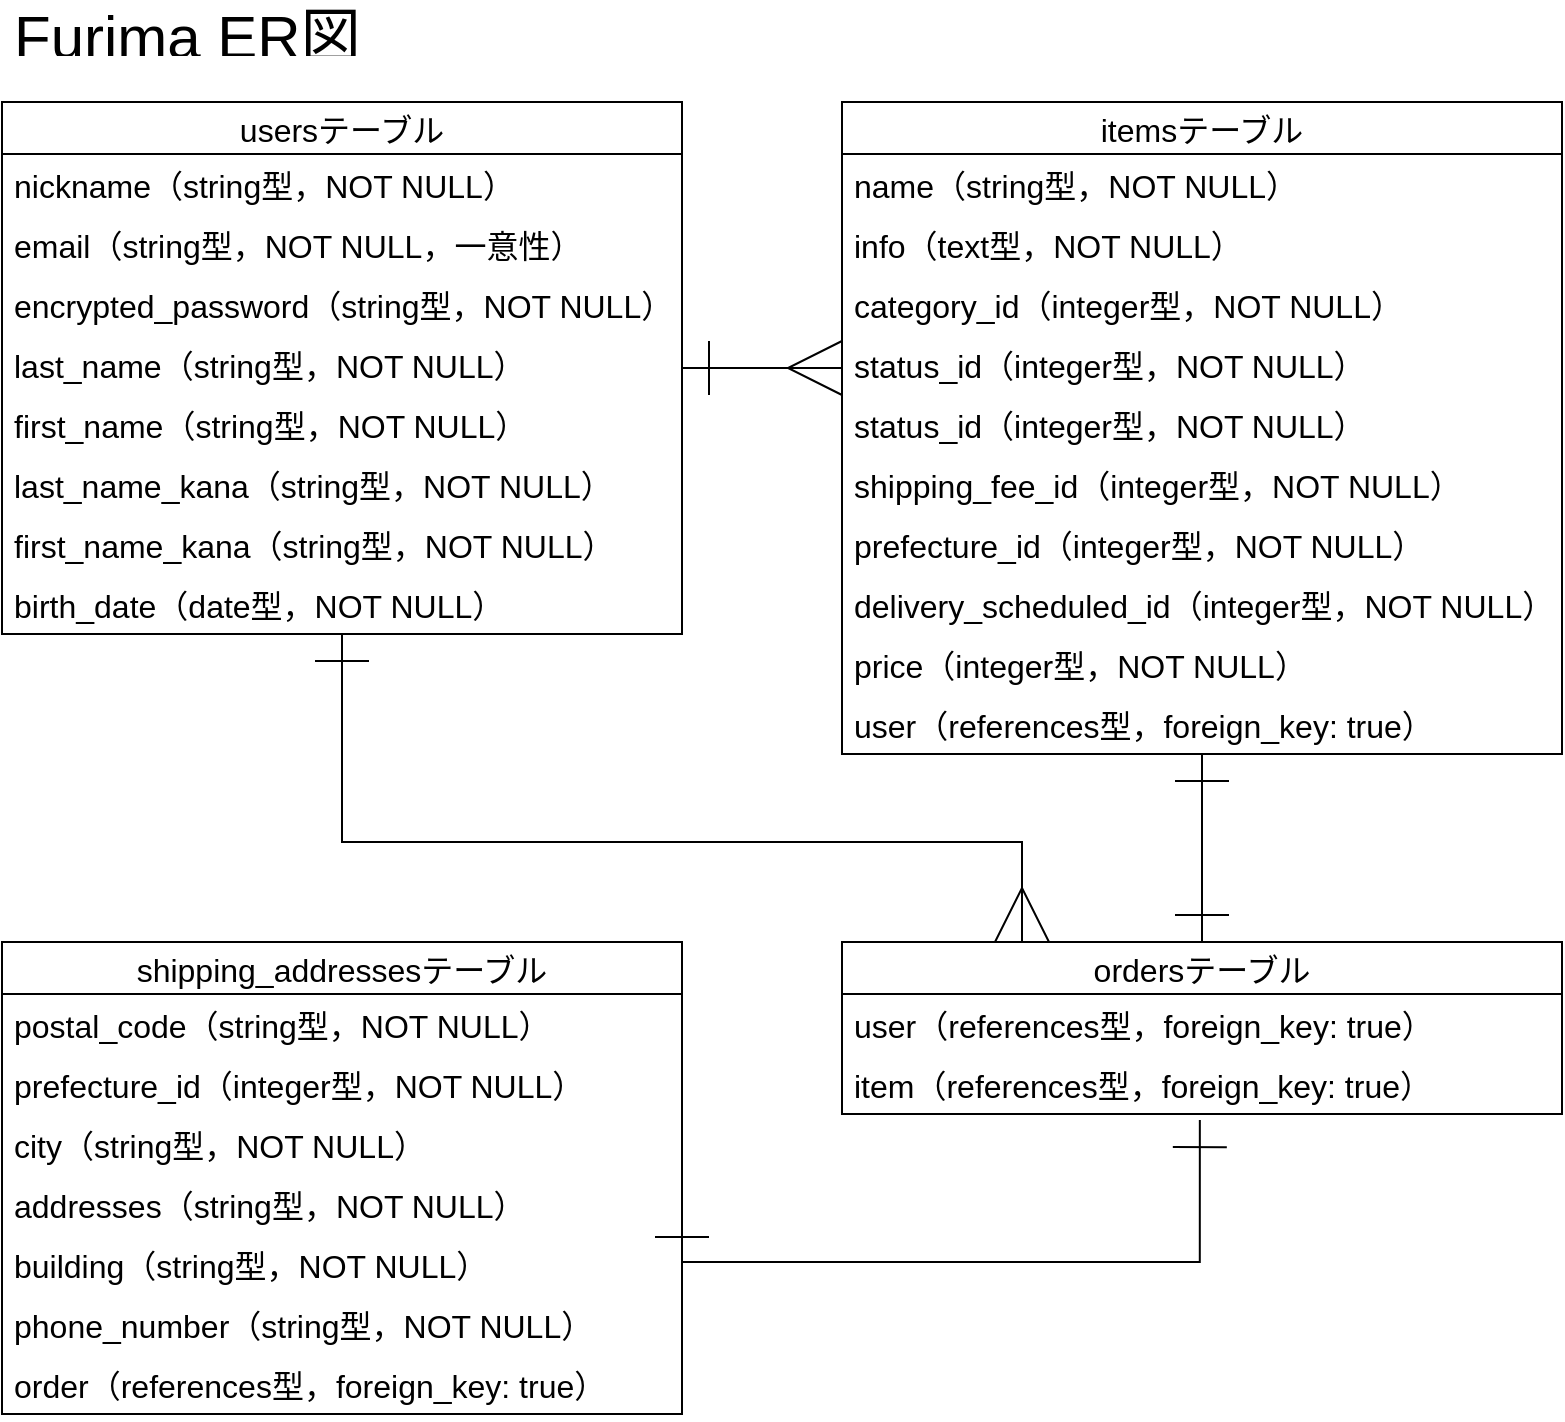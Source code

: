 <mxfile>
    <diagram id="oCNi10E8K2dvA-WStysr" name="ページ1">
        <mxGraphModel dx="827" dy="738" grid="1" gridSize="10" guides="1" tooltips="1" connect="1" arrows="1" fold="1" page="1" pageScale="1" pageWidth="827" pageHeight="1169" math="0" shadow="0">
            <root>
                <mxCell id="0"/>
                <mxCell id="1" parent="0"/>
                <mxCell id="46" value="" style="edgeStyle=orthogonalEdgeStyle;rounded=0;orthogonalLoop=1;jettySize=auto;html=1;startArrow=ERone;startFill=0;endArrow=ERmany;endFill=0;endSize=25;startSize=25;" edge="1" parent="1" source="23" target="37">
                    <mxGeometry relative="1" as="geometry">
                        <Array as="points">
                            <mxPoint x="490" y="193"/>
                            <mxPoint x="490" y="193"/>
                        </Array>
                    </mxGeometry>
                </mxCell>
                <mxCell id="79" value="" style="edgeStyle=orthogonalEdgeStyle;rounded=0;orthogonalLoop=1;jettySize=auto;html=1;fontSize=16;startArrow=ERone;startFill=0;endArrow=ERmany;endFill=0;entryX=0.25;entryY=0;entryDx=0;entryDy=0;endSize=25;startSize=25;" edge="1" parent="1" source="23" target="53">
                    <mxGeometry relative="1" as="geometry">
                        <mxPoint x="540" y="420" as="targetPoint"/>
                        <Array as="points">
                            <mxPoint x="190" y="430"/>
                            <mxPoint x="530" y="430"/>
                        </Array>
                    </mxGeometry>
                </mxCell>
                <mxCell id="23" value="usersテーブル" style="swimlane;fontStyle=0;childLayout=stackLayout;horizontal=1;startSize=26;horizontalStack=0;resizeParent=1;resizeParentMax=0;resizeLast=0;collapsible=1;marginBottom=0;align=center;fontSize=16;" vertex="1" parent="1">
                    <mxGeometry x="20" y="60" width="340" height="266" as="geometry"/>
                </mxCell>
                <mxCell id="24" value="nickname（string型，NOT NULL）" style="text;strokeColor=none;fillColor=none;spacingLeft=4;spacingRight=4;overflow=hidden;rotatable=0;points=[[0,0.5],[1,0.5]];portConstraint=eastwest;fontSize=16;" vertex="1" parent="23">
                    <mxGeometry y="26" width="340" height="30" as="geometry"/>
                </mxCell>
                <mxCell id="27" value="email（string型，NOT NULL，一意性）" style="text;strokeColor=none;fillColor=none;spacingLeft=4;spacingRight=4;overflow=hidden;rotatable=0;points=[[0,0.5],[1,0.5]];portConstraint=eastwest;fontSize=16;" vertex="1" parent="23">
                    <mxGeometry y="56" width="340" height="30" as="geometry"/>
                </mxCell>
                <mxCell id="28" value="encrypted_password（string型，NOT NULL）" style="text;strokeColor=none;fillColor=none;spacingLeft=4;spacingRight=4;overflow=hidden;rotatable=0;points=[[0,0.5],[1,0.5]];portConstraint=eastwest;fontSize=16;" vertex="1" parent="23">
                    <mxGeometry y="86" width="340" height="30" as="geometry"/>
                </mxCell>
                <mxCell id="29" value="last_name（string型，NOT NULL）" style="text;strokeColor=none;fillColor=none;spacingLeft=4;spacingRight=4;overflow=hidden;rotatable=0;points=[[0,0.5],[1,0.5]];portConstraint=eastwest;fontSize=16;" vertex="1" parent="23">
                    <mxGeometry y="116" width="340" height="30" as="geometry"/>
                </mxCell>
                <mxCell id="31" value="first_name（string型，NOT NULL）" style="text;strokeColor=none;fillColor=none;spacingLeft=4;spacingRight=4;overflow=hidden;rotatable=0;points=[[0,0.5],[1,0.5]];portConstraint=eastwest;fontSize=16;" vertex="1" parent="23">
                    <mxGeometry y="146" width="340" height="30" as="geometry"/>
                </mxCell>
                <mxCell id="30" value="last_name_kana（string型，NOT NULL）" style="text;strokeColor=none;fillColor=none;spacingLeft=4;spacingRight=4;overflow=hidden;rotatable=0;points=[[0,0.5],[1,0.5]];portConstraint=eastwest;fontSize=16;" vertex="1" parent="23">
                    <mxGeometry y="176" width="340" height="30" as="geometry"/>
                </mxCell>
                <mxCell id="32" value="first_name_kana（string型，NOT NULL）" style="text;strokeColor=none;fillColor=none;spacingLeft=4;spacingRight=4;overflow=hidden;rotatable=0;points=[[0,0.5],[1,0.5]];portConstraint=eastwest;fontSize=16;" vertex="1" parent="23">
                    <mxGeometry y="206" width="340" height="30" as="geometry"/>
                </mxCell>
                <mxCell id="33" value="birth_date（date型，NOT NULL）" style="text;strokeColor=none;fillColor=none;spacingLeft=4;spacingRight=4;overflow=hidden;rotatable=0;points=[[0,0.5],[1,0.5]];portConstraint=eastwest;fontSize=16;" vertex="1" parent="23">
                    <mxGeometry y="236" width="340" height="30" as="geometry"/>
                </mxCell>
                <mxCell id="63" value="" style="edgeStyle=orthogonalEdgeStyle;rounded=0;orthogonalLoop=1;jettySize=auto;html=1;fontSize=16;startArrow=ERone;startFill=0;endArrow=ERone;endFill=0;endSize=25;startSize=25;" edge="1" parent="1" source="37" target="53">
                    <mxGeometry relative="1" as="geometry"/>
                </mxCell>
                <mxCell id="37" value="itemsテーブル" style="swimlane;fontStyle=0;childLayout=stackLayout;horizontal=1;startSize=26;horizontalStack=0;resizeParent=1;resizeParentMax=0;resizeLast=0;collapsible=1;marginBottom=0;align=center;fontSize=16;" vertex="1" parent="1">
                    <mxGeometry x="440" y="60" width="360" height="326" as="geometry"/>
                </mxCell>
                <mxCell id="38" value="name（string型，NOT NULL）" style="text;strokeColor=none;fillColor=none;spacingLeft=4;spacingRight=4;overflow=hidden;rotatable=0;points=[[0,0.5],[1,0.5]];portConstraint=eastwest;fontSize=16;" vertex="1" parent="37">
                    <mxGeometry y="26" width="360" height="30" as="geometry"/>
                </mxCell>
                <mxCell id="39" value="info（text型，NOT NULL）" style="text;strokeColor=none;fillColor=none;spacingLeft=4;spacingRight=4;overflow=hidden;rotatable=0;points=[[0,0.5],[1,0.5]];portConstraint=eastwest;fontSize=16;" vertex="1" parent="37">
                    <mxGeometry y="56" width="360" height="30" as="geometry"/>
                </mxCell>
                <mxCell id="40" value="category_id（integer型，NOT NULL）" style="text;strokeColor=none;fillColor=none;spacingLeft=4;spacingRight=4;overflow=hidden;rotatable=0;points=[[0,0.5],[1,0.5]];portConstraint=eastwest;fontSize=16;" vertex="1" parent="37">
                    <mxGeometry y="86" width="360" height="30" as="geometry"/>
                </mxCell>
                <mxCell id="124" value="status_id（integer型，NOT NULL）" style="text;strokeColor=none;fillColor=none;spacingLeft=4;spacingRight=4;overflow=hidden;rotatable=0;points=[[0,0.5],[1,0.5]];portConstraint=eastwest;fontSize=16;" vertex="1" parent="37">
                    <mxGeometry y="116" width="360" height="30" as="geometry"/>
                </mxCell>
                <mxCell id="47" value="status_id（integer型，NOT NULL）" style="text;strokeColor=none;fillColor=none;spacingLeft=4;spacingRight=4;overflow=hidden;rotatable=0;points=[[0,0.5],[1,0.5]];portConstraint=eastwest;fontSize=16;" vertex="1" parent="37">
                    <mxGeometry y="146" width="360" height="30" as="geometry"/>
                </mxCell>
                <mxCell id="48" value="shipping_fee_id（integer型，NOT NULL）" style="text;strokeColor=none;fillColor=none;spacingLeft=4;spacingRight=4;overflow=hidden;rotatable=0;points=[[0,0.5],[1,0.5]];portConstraint=eastwest;fontSize=16;" vertex="1" parent="37">
                    <mxGeometry y="176" width="360" height="30" as="geometry"/>
                </mxCell>
                <mxCell id="49" value="prefecture_id（integer型，NOT NULL）" style="text;strokeColor=none;fillColor=none;spacingLeft=4;spacingRight=4;overflow=hidden;rotatable=0;points=[[0,0.5],[1,0.5]];portConstraint=eastwest;fontSize=16;" vertex="1" parent="37">
                    <mxGeometry y="206" width="360" height="30" as="geometry"/>
                </mxCell>
                <mxCell id="50" value="delivery_scheduled_id（integer型，NOT NULL）" style="text;strokeColor=none;fillColor=none;spacingLeft=4;spacingRight=4;overflow=hidden;rotatable=0;points=[[0,0.5],[1,0.5]];portConstraint=eastwest;fontSize=16;" vertex="1" parent="37">
                    <mxGeometry y="236" width="360" height="30" as="geometry"/>
                </mxCell>
                <mxCell id="51" value="price（integer型，NOT NULL）" style="text;strokeColor=none;fillColor=none;spacingLeft=4;spacingRight=4;overflow=hidden;rotatable=0;points=[[0,0.5],[1,0.5]];portConstraint=eastwest;fontSize=16;" vertex="1" parent="37">
                    <mxGeometry y="266" width="360" height="30" as="geometry"/>
                </mxCell>
                <mxCell id="52" value="user（references型，foreign_key: true）" style="text;strokeColor=none;fillColor=none;spacingLeft=4;spacingRight=4;overflow=hidden;rotatable=0;points=[[0,0.5],[1,0.5]];portConstraint=eastwest;fontSize=16;" vertex="1" parent="37">
                    <mxGeometry y="296" width="360" height="30" as="geometry"/>
                </mxCell>
                <mxCell id="69" value="" style="edgeStyle=orthogonalEdgeStyle;rounded=0;orthogonalLoop=1;jettySize=auto;html=1;fontSize=16;startArrow=ERone;startFill=0;endArrow=ERone;endFill=0;endSize=25;startSize=25;entryX=1;entryY=0.5;entryDx=0;entryDy=0;exitX=0.497;exitY=1.102;exitDx=0;exitDy=0;exitPerimeter=0;" edge="1" parent="1" source="64" target="86">
                    <mxGeometry relative="1" as="geometry">
                        <mxPoint x="390" y="523" as="targetPoint"/>
                        <Array as="points">
                            <mxPoint x="619" y="640"/>
                            <mxPoint x="360" y="640"/>
                        </Array>
                    </mxGeometry>
                </mxCell>
                <mxCell id="53" value="ordersテーブル" style="swimlane;fontStyle=0;childLayout=stackLayout;horizontal=1;startSize=26;horizontalStack=0;resizeParent=1;resizeParentMax=0;resizeLast=0;collapsible=1;marginBottom=0;align=center;fontSize=16;" vertex="1" parent="1">
                    <mxGeometry x="440" y="480" width="360" height="86" as="geometry"/>
                </mxCell>
                <mxCell id="62" value="user（references型，foreign_key: true）" style="text;strokeColor=none;fillColor=none;spacingLeft=4;spacingRight=4;overflow=hidden;rotatable=0;points=[[0,0.5],[1,0.5]];portConstraint=eastwest;fontSize=16;" vertex="1" parent="53">
                    <mxGeometry y="26" width="360" height="30" as="geometry"/>
                </mxCell>
                <mxCell id="64" value="item（references型，foreign_key: true）" style="text;strokeColor=none;fillColor=none;spacingLeft=4;spacingRight=4;overflow=hidden;rotatable=0;points=[[0,0.5],[1,0.5]];portConstraint=eastwest;fontSize=16;" vertex="1" parent="53">
                    <mxGeometry y="56" width="360" height="30" as="geometry"/>
                </mxCell>
                <mxCell id="66" value="shipping_addressesテーブル" style="swimlane;fontStyle=0;childLayout=stackLayout;horizontal=1;startSize=26;horizontalStack=0;resizeParent=1;resizeParentMax=0;resizeLast=0;collapsible=1;marginBottom=0;align=center;fontSize=16;" vertex="1" parent="1">
                    <mxGeometry x="20" y="480" width="340" height="236" as="geometry"/>
                </mxCell>
                <mxCell id="82" value="postal_code（string型，NOT NULL）" style="text;strokeColor=none;fillColor=none;spacingLeft=4;spacingRight=4;overflow=hidden;rotatable=0;points=[[0,0.5],[1,0.5]];portConstraint=eastwest;fontSize=16;" vertex="1" parent="66">
                    <mxGeometry y="26" width="340" height="30" as="geometry"/>
                </mxCell>
                <mxCell id="84" value="prefecture_id（integer型，NOT NULL）" style="text;strokeColor=none;fillColor=none;spacingLeft=4;spacingRight=4;overflow=hidden;rotatable=0;points=[[0,0.5],[1,0.5]];portConstraint=eastwest;fontSize=16;" vertex="1" parent="66">
                    <mxGeometry y="56" width="340" height="30" as="geometry"/>
                </mxCell>
                <mxCell id="83" value="city（string型，NOT NULL）" style="text;strokeColor=none;fillColor=none;spacingLeft=4;spacingRight=4;overflow=hidden;rotatable=0;points=[[0,0.5],[1,0.5]];portConstraint=eastwest;fontSize=16;" vertex="1" parent="66">
                    <mxGeometry y="86" width="340" height="30" as="geometry"/>
                </mxCell>
                <mxCell id="67" value="addresses（string型，NOT NULL）" style="text;strokeColor=none;fillColor=none;spacingLeft=4;spacingRight=4;overflow=hidden;rotatable=0;points=[[0,0.5],[1,0.5]];portConstraint=eastwest;fontSize=16;" vertex="1" parent="66">
                    <mxGeometry y="116" width="340" height="30" as="geometry"/>
                </mxCell>
                <mxCell id="86" value="building（string型，NOT NULL）" style="text;strokeColor=none;fillColor=none;spacingLeft=4;spacingRight=4;overflow=hidden;rotatable=0;points=[[0,0.5],[1,0.5]];portConstraint=eastwest;fontSize=16;" vertex="1" parent="66">
                    <mxGeometry y="146" width="340" height="30" as="geometry"/>
                </mxCell>
                <mxCell id="85" value="phone_number（string型，NOT NULL）" style="text;strokeColor=none;fillColor=none;spacingLeft=4;spacingRight=4;overflow=hidden;rotatable=0;points=[[0,0.5],[1,0.5]];portConstraint=eastwest;fontSize=16;" vertex="1" parent="66">
                    <mxGeometry y="176" width="340" height="30" as="geometry"/>
                </mxCell>
                <mxCell id="68" value="order（references型，foreign_key: true）" style="text;strokeColor=none;fillColor=none;spacingLeft=4;spacingRight=4;overflow=hidden;rotatable=0;points=[[0,0.5],[1,0.5]];portConstraint=eastwest;fontSize=16;" vertex="1" parent="66">
                    <mxGeometry y="206" width="340" height="30" as="geometry"/>
                </mxCell>
                <mxCell id="87" value="Furima ER図" style="text;strokeColor=none;fillColor=none;spacingLeft=4;spacingRight=4;overflow=hidden;rotatable=0;points=[[0,0.5],[1,0.5]];portConstraint=eastwest;fontSize=30;verticalAlign=bottom;" vertex="1" parent="1">
                    <mxGeometry x="20" y="9" width="230" height="30" as="geometry"/>
                </mxCell>
            </root>
        </mxGraphModel>
    </diagram>
</mxfile>